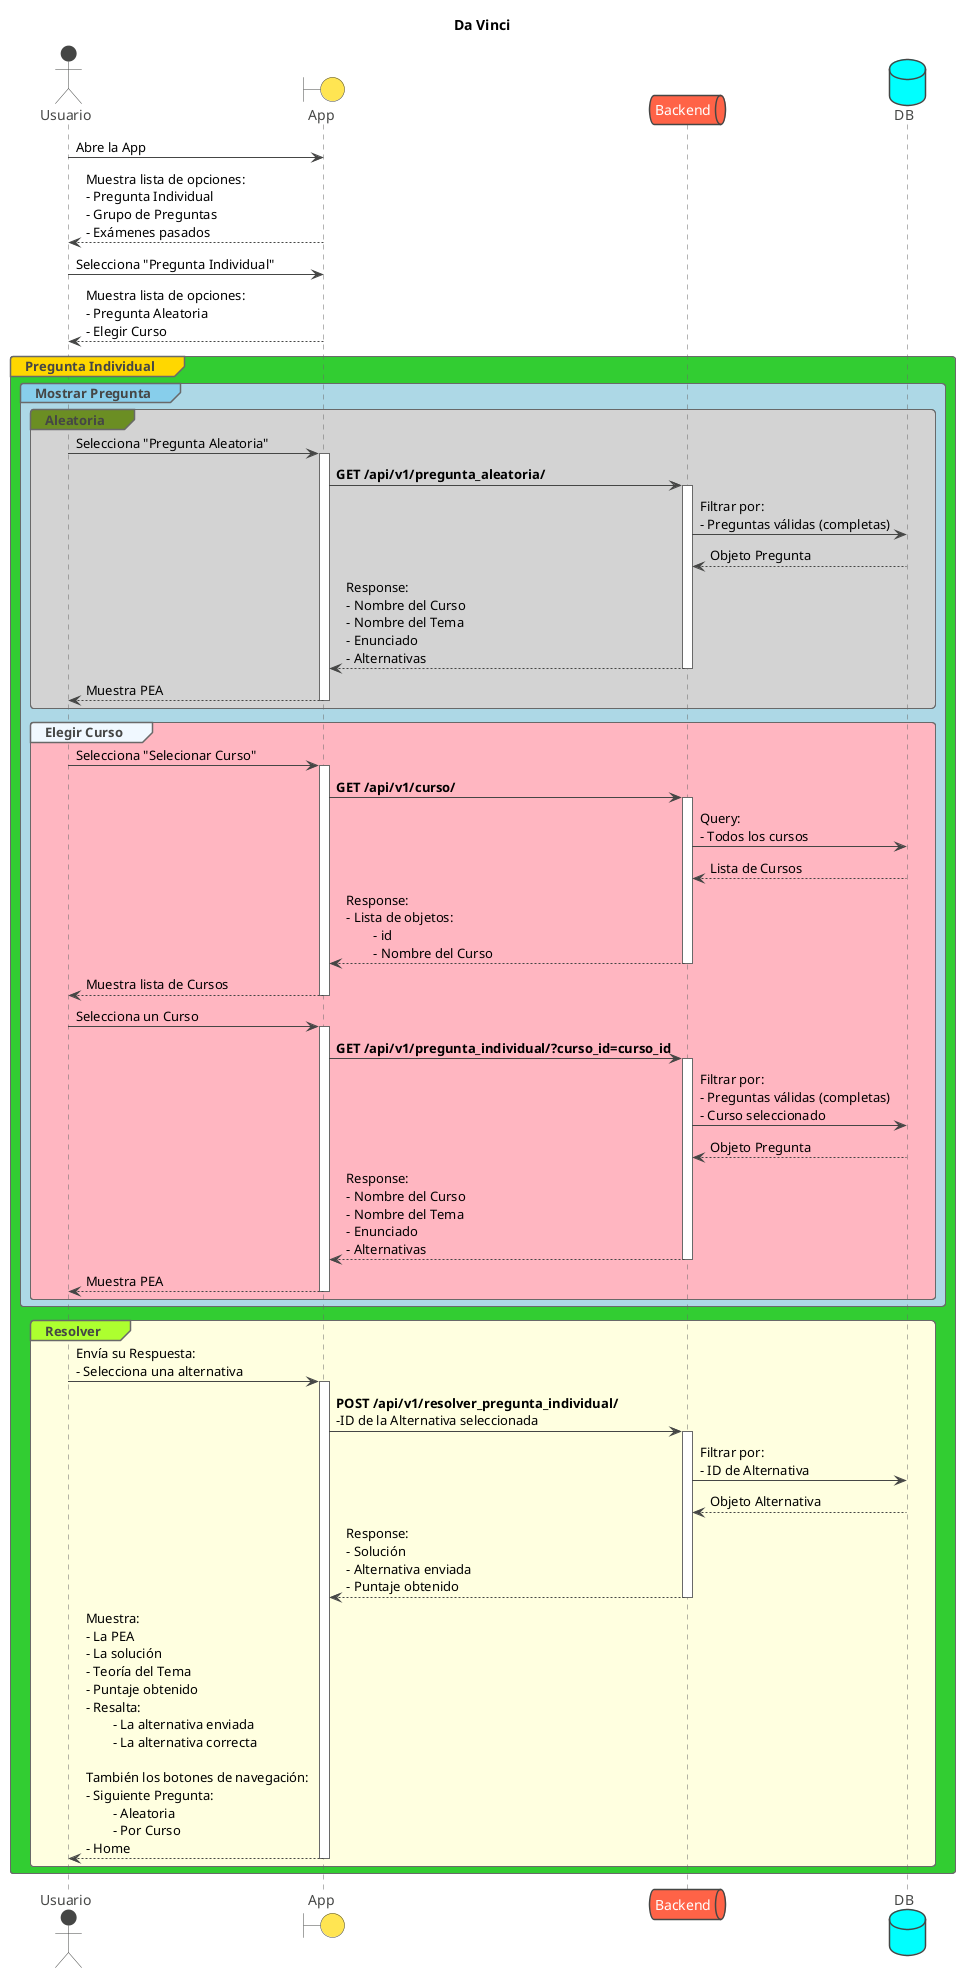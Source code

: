 @startuml Da Vinci
!theme vibrant

title Da Vinci

actor Usuario
boundary App
queue Backend
database DB


Usuario -> App: Abre la App
Usuario <-- App: Muestra lista de opciones: \n- Pregunta Individual \n- Grupo de Preguntas \n- Exámenes pasados
Usuario -> App: Selecciona "Pregunta Individual"
Usuario <-- App: Muestra lista de opciones: \n- Pregunta Aleatoria \n- Elegir Curso

group#Gold  #LimeGreen Pregunta Individual
    group#SkyBlue #LightBlue Mostrar Pregunta
        group#OliveDrab #LightGray Aleatoria
            Usuario -> App: Selecciona "Pregunta Aleatoria"
            activate App
                App -> Backend: **GET /api/v1/pregunta_aleatoria/**
                activate Backend
                    Backend -> DB: Filtrar por: \n- Preguntas válidas (completas)
                    Backend <-- DB: Objeto Pregunta
                    App <-- Backend: Response: \n- Nombre del Curso \n- Nombre del Tema \n- Enunciado \n- Alternativas
                deactivate Backend
                Usuario <-- App: Muestra PEA
            deactivate App
        end

        group#AliceBlue #LightPink Elegir Curso
            Usuario -> App: Selecciona "Selecionar Curso"
            activate App
                App -> Backend: **GET /api/v1/curso/**
                activate Backend
                    Backend -> DB: Query: \n- Todos los cursos
                    Backend <-- DB: Lista de Cursos
                    App <-- Backend: Response: \n- Lista de objetos:\n\t- id \n\t- Nombre del Curso 
                deactivate Backend
                Usuario <-- App: Muestra lista de Cursos
            deactivate App
            Usuario -> App: Selecciona un Curso
            activate App
                App -> Backend: **GET /api/v1/pregunta_individual/?curso_id=curso_id**
                activate Backend
                    Backend -> DB: Filtrar por: \n- Preguntas válidas (completas)\n- Curso seleccionado
                    Backend <-- DB: Objeto Pregunta
                    App <-- Backend: Response: \n- Nombre del Curso \n- Nombre del Tema \n- Enunciado \n- Alternativas
                deactivate Backend
                Usuario <-- App: Muestra PEA
            deactivate App
        end
    end

    group#GreenYellow #LightYellow Resolver
        Usuario -> App: Envía su Respuesta: \n- Selecciona una alternativa
        activate App
            App -> Backend: **POST /api/v1/resolver_pregunta_individual/** \n-ID de la Alternativa seleccionada
            activate Backend
                Backend -> DB: Filtrar por: \n- ID de Alternativa
                Backend <-- DB: Objeto Alternativa
                App <-- Backend: Response: \n- Solución \n- Alternativa enviada \n- Puntaje obtenido
            deactivate Backend
            Usuario <-- App: Muestra: \n- La PEA \n- La solución \n- Teoría del Tema \n- Puntaje obtenido \n- Resalta: \n\t- La alternativa enviada \n\t- La alternativa correcta \n\nTambién los botones de navegación: \n- Siguiente Pregunta:\n\t- Aleatoria\n\t- Por Curso \n- Home
        deactivate App
    end
end
@enduml